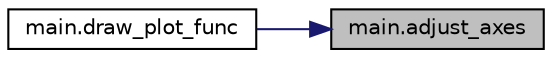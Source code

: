 digraph "main.adjust_axes"
{
 // LATEX_PDF_SIZE
  edge [fontname="Helvetica",fontsize="10",labelfontname="Helvetica",labelfontsize="10"];
  node [fontname="Helvetica",fontsize="10",shape=record];
  rankdir="RL";
  Node1 [label="main.adjust_axes",height=0.2,width=0.4,color="black", fillcolor="grey75", style="filled", fontcolor="black",tooltip=" "];
  Node1 -> Node2 [dir="back",color="midnightblue",fontsize="10",style="solid",fontname="Helvetica"];
  Node2 [label="main.draw_plot_func",height=0.2,width=0.4,color="black", fillcolor="white", style="filled",URL="$namespacemain.html#a73848c38e1265247d4a4eecba0abcd96",tooltip=" "];
}
